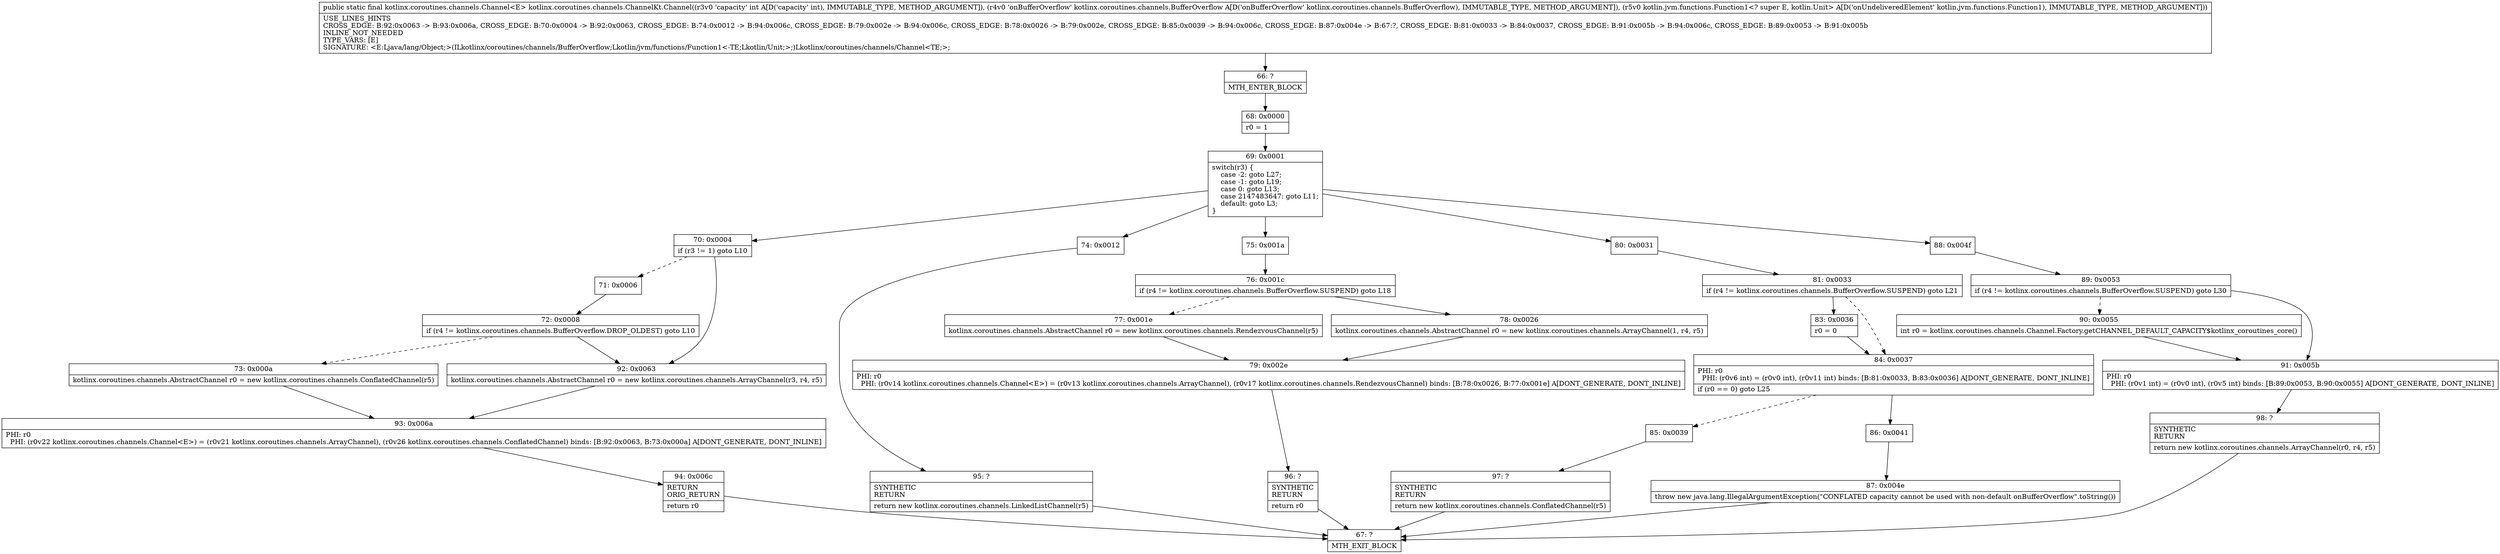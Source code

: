 digraph "CFG forkotlinx.coroutines.channels.ChannelKt.Channel(ILkotlinx\/coroutines\/channels\/BufferOverflow;Lkotlin\/jvm\/functions\/Function1;)Lkotlinx\/coroutines\/channels\/Channel;" {
Node_66 [shape=record,label="{66\:\ ?|MTH_ENTER_BLOCK\l}"];
Node_68 [shape=record,label="{68\:\ 0x0000|r0 = 1\l}"];
Node_69 [shape=record,label="{69\:\ 0x0001|switch(r3) \{\l    case \-2: goto L27;\l    case \-1: goto L19;\l    case 0: goto L13;\l    case 2147483647: goto L11;\l    default: goto L3;\l\}\l}"];
Node_70 [shape=record,label="{70\:\ 0x0004|if (r3 != 1) goto L10\l}"];
Node_71 [shape=record,label="{71\:\ 0x0006}"];
Node_72 [shape=record,label="{72\:\ 0x0008|if (r4 != kotlinx.coroutines.channels.BufferOverflow.DROP_OLDEST) goto L10\l}"];
Node_73 [shape=record,label="{73\:\ 0x000a|kotlinx.coroutines.channels.AbstractChannel r0 = new kotlinx.coroutines.channels.ConflatedChannel(r5)\l}"];
Node_93 [shape=record,label="{93\:\ 0x006a|PHI: r0 \l  PHI: (r0v22 kotlinx.coroutines.channels.Channel\<E\>) = (r0v21 kotlinx.coroutines.channels.ArrayChannel), (r0v26 kotlinx.coroutines.channels.ConflatedChannel) binds: [B:92:0x0063, B:73:0x000a] A[DONT_GENERATE, DONT_INLINE]\l}"];
Node_94 [shape=record,label="{94\:\ 0x006c|RETURN\lORIG_RETURN\l|return r0\l}"];
Node_67 [shape=record,label="{67\:\ ?|MTH_EXIT_BLOCK\l}"];
Node_92 [shape=record,label="{92\:\ 0x0063|kotlinx.coroutines.channels.AbstractChannel r0 = new kotlinx.coroutines.channels.ArrayChannel(r3, r4, r5)\l}"];
Node_74 [shape=record,label="{74\:\ 0x0012}"];
Node_95 [shape=record,label="{95\:\ ?|SYNTHETIC\lRETURN\l|return new kotlinx.coroutines.channels.LinkedListChannel(r5)\l}"];
Node_75 [shape=record,label="{75\:\ 0x001a}"];
Node_76 [shape=record,label="{76\:\ 0x001c|if (r4 != kotlinx.coroutines.channels.BufferOverflow.SUSPEND) goto L18\l}"];
Node_77 [shape=record,label="{77\:\ 0x001e|kotlinx.coroutines.channels.AbstractChannel r0 = new kotlinx.coroutines.channels.RendezvousChannel(r5)\l}"];
Node_79 [shape=record,label="{79\:\ 0x002e|PHI: r0 \l  PHI: (r0v14 kotlinx.coroutines.channels.Channel\<E\>) = (r0v13 kotlinx.coroutines.channels.ArrayChannel), (r0v17 kotlinx.coroutines.channels.RendezvousChannel) binds: [B:78:0x0026, B:77:0x001e] A[DONT_GENERATE, DONT_INLINE]\l}"];
Node_96 [shape=record,label="{96\:\ ?|SYNTHETIC\lRETURN\l|return r0\l}"];
Node_78 [shape=record,label="{78\:\ 0x0026|kotlinx.coroutines.channels.AbstractChannel r0 = new kotlinx.coroutines.channels.ArrayChannel(1, r4, r5)\l}"];
Node_80 [shape=record,label="{80\:\ 0x0031}"];
Node_81 [shape=record,label="{81\:\ 0x0033|if (r4 != kotlinx.coroutines.channels.BufferOverflow.SUSPEND) goto L21\l}"];
Node_83 [shape=record,label="{83\:\ 0x0036|r0 = 0\l}"];
Node_84 [shape=record,label="{84\:\ 0x0037|PHI: r0 \l  PHI: (r0v6 int) = (r0v0 int), (r0v11 int) binds: [B:81:0x0033, B:83:0x0036] A[DONT_GENERATE, DONT_INLINE]\l|if (r0 == 0) goto L25\l}"];
Node_85 [shape=record,label="{85\:\ 0x0039}"];
Node_97 [shape=record,label="{97\:\ ?|SYNTHETIC\lRETURN\l|return new kotlinx.coroutines.channels.ConflatedChannel(r5)\l}"];
Node_86 [shape=record,label="{86\:\ 0x0041}"];
Node_87 [shape=record,label="{87\:\ 0x004e|throw new java.lang.IllegalArgumentException(\"CONFLATED capacity cannot be used with non\-default onBufferOverflow\".toString())\l}"];
Node_88 [shape=record,label="{88\:\ 0x004f}"];
Node_89 [shape=record,label="{89\:\ 0x0053|if (r4 != kotlinx.coroutines.channels.BufferOverflow.SUSPEND) goto L30\l}"];
Node_90 [shape=record,label="{90\:\ 0x0055|int r0 = kotlinx.coroutines.channels.Channel.Factory.getCHANNEL_DEFAULT_CAPACITY$kotlinx_coroutines_core()\l}"];
Node_91 [shape=record,label="{91\:\ 0x005b|PHI: r0 \l  PHI: (r0v1 int) = (r0v0 int), (r0v5 int) binds: [B:89:0x0053, B:90:0x0055] A[DONT_GENERATE, DONT_INLINE]\l}"];
Node_98 [shape=record,label="{98\:\ ?|SYNTHETIC\lRETURN\l|return new kotlinx.coroutines.channels.ArrayChannel(r0, r4, r5)\l}"];
MethodNode[shape=record,label="{public static final kotlinx.coroutines.channels.Channel\<E\> kotlinx.coroutines.channels.ChannelKt.Channel((r3v0 'capacity' int A[D('capacity' int), IMMUTABLE_TYPE, METHOD_ARGUMENT]), (r4v0 'onBufferOverflow' kotlinx.coroutines.channels.BufferOverflow A[D('onBufferOverflow' kotlinx.coroutines.channels.BufferOverflow), IMMUTABLE_TYPE, METHOD_ARGUMENT]), (r5v0 kotlin.jvm.functions.Function1\<? super E, kotlin.Unit\> A[D('onUndeliveredElement' kotlin.jvm.functions.Function1), IMMUTABLE_TYPE, METHOD_ARGUMENT]))  | USE_LINES_HINTS\lCROSS_EDGE: B:92:0x0063 \-\> B:93:0x006a, CROSS_EDGE: B:70:0x0004 \-\> B:92:0x0063, CROSS_EDGE: B:74:0x0012 \-\> B:94:0x006c, CROSS_EDGE: B:79:0x002e \-\> B:94:0x006c, CROSS_EDGE: B:78:0x0026 \-\> B:79:0x002e, CROSS_EDGE: B:85:0x0039 \-\> B:94:0x006c, CROSS_EDGE: B:87:0x004e \-\> B:67:?, CROSS_EDGE: B:81:0x0033 \-\> B:84:0x0037, CROSS_EDGE: B:91:0x005b \-\> B:94:0x006c, CROSS_EDGE: B:89:0x0053 \-\> B:91:0x005b\lINLINE_NOT_NEEDED\lTYPE_VARS: [E]\lSIGNATURE: \<E:Ljava\/lang\/Object;\>(ILkotlinx\/coroutines\/channels\/BufferOverflow;Lkotlin\/jvm\/functions\/Function1\<\-TE;Lkotlin\/Unit;\>;)Lkotlinx\/coroutines\/channels\/Channel\<TE;\>;\l}"];
MethodNode -> Node_66;Node_66 -> Node_68;
Node_68 -> Node_69;
Node_69 -> Node_70;
Node_69 -> Node_74;
Node_69 -> Node_75;
Node_69 -> Node_80;
Node_69 -> Node_88;
Node_70 -> Node_71[style=dashed];
Node_70 -> Node_92;
Node_71 -> Node_72;
Node_72 -> Node_73[style=dashed];
Node_72 -> Node_92;
Node_73 -> Node_93;
Node_93 -> Node_94;
Node_94 -> Node_67;
Node_92 -> Node_93;
Node_74 -> Node_95;
Node_95 -> Node_67;
Node_75 -> Node_76;
Node_76 -> Node_77[style=dashed];
Node_76 -> Node_78;
Node_77 -> Node_79;
Node_79 -> Node_96;
Node_96 -> Node_67;
Node_78 -> Node_79;
Node_80 -> Node_81;
Node_81 -> Node_83;
Node_81 -> Node_84[style=dashed];
Node_83 -> Node_84;
Node_84 -> Node_85[style=dashed];
Node_84 -> Node_86;
Node_85 -> Node_97;
Node_97 -> Node_67;
Node_86 -> Node_87;
Node_87 -> Node_67;
Node_88 -> Node_89;
Node_89 -> Node_90[style=dashed];
Node_89 -> Node_91;
Node_90 -> Node_91;
Node_91 -> Node_98;
Node_98 -> Node_67;
}

